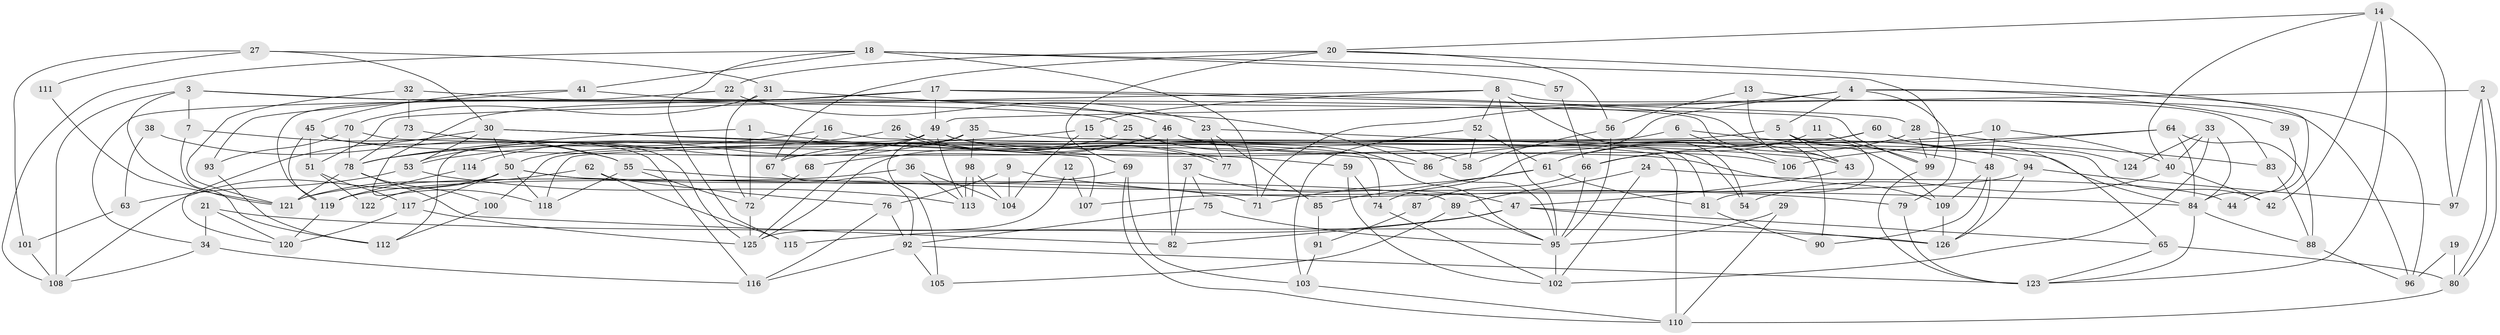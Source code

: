 // coarse degree distribution, {3: 0.13157894736842105, 4: 0.27631578947368424, 5: 0.23684210526315788, 6: 0.15789473684210525, 9: 0.02631578947368421, 7: 0.039473684210526314, 8: 0.06578947368421052, 2: 0.05263157894736842, 13: 0.013157894736842105}
// Generated by graph-tools (version 1.1) at 2025/37/03/04/25 23:37:15]
// undirected, 126 vertices, 252 edges
graph export_dot {
  node [color=gray90,style=filled];
  1;
  2;
  3;
  4;
  5;
  6;
  7;
  8;
  9;
  10;
  11;
  12;
  13;
  14;
  15;
  16;
  17;
  18;
  19;
  20;
  21;
  22;
  23;
  24;
  25;
  26;
  27;
  28;
  29;
  30;
  31;
  32;
  33;
  34;
  35;
  36;
  37;
  38;
  39;
  40;
  41;
  42;
  43;
  44;
  45;
  46;
  47;
  48;
  49;
  50;
  51;
  52;
  53;
  54;
  55;
  56;
  57;
  58;
  59;
  60;
  61;
  62;
  63;
  64;
  65;
  66;
  67;
  68;
  69;
  70;
  71;
  72;
  73;
  74;
  75;
  76;
  77;
  78;
  79;
  80;
  81;
  82;
  83;
  84;
  85;
  86;
  87;
  88;
  89;
  90;
  91;
  92;
  93;
  94;
  95;
  96;
  97;
  98;
  99;
  100;
  101;
  102;
  103;
  104;
  105;
  106;
  107;
  108;
  109;
  110;
  111;
  112;
  113;
  114;
  115;
  116;
  117;
  118;
  119;
  120;
  121;
  122;
  123;
  124;
  125;
  126;
  1 -- 78;
  1 -- 72;
  1 -- 86;
  2 -- 80;
  2 -- 80;
  2 -- 49;
  2 -- 97;
  3 -- 25;
  3 -- 121;
  3 -- 7;
  3 -- 99;
  3 -- 108;
  4 -- 5;
  4 -- 71;
  4 -- 39;
  4 -- 74;
  4 -- 79;
  4 -- 96;
  5 -- 43;
  5 -- 109;
  5 -- 81;
  5 -- 100;
  6 -- 48;
  6 -- 125;
  6 -- 106;
  7 -- 112;
  7 -- 55;
  8 -- 83;
  8 -- 15;
  8 -- 51;
  8 -- 52;
  8 -- 54;
  8 -- 95;
  9 -- 76;
  9 -- 79;
  9 -- 104;
  10 -- 40;
  10 -- 86;
  10 -- 48;
  11 -- 66;
  11 -- 99;
  12 -- 107;
  12 -- 125;
  13 -- 43;
  13 -- 56;
  13 -- 96;
  14 -- 97;
  14 -- 123;
  14 -- 20;
  14 -- 40;
  14 -- 42;
  15 -- 53;
  15 -- 104;
  15 -- 110;
  16 -- 74;
  16 -- 78;
  16 -- 67;
  17 -- 28;
  17 -- 49;
  17 -- 34;
  17 -- 43;
  17 -- 118;
  18 -- 115;
  18 -- 108;
  18 -- 41;
  18 -- 57;
  18 -- 71;
  18 -- 99;
  19 -- 80;
  19 -- 96;
  20 -- 67;
  20 -- 22;
  20 -- 44;
  20 -- 56;
  20 -- 69;
  21 -- 126;
  21 -- 34;
  21 -- 120;
  22 -- 119;
  22 -- 23;
  23 -- 43;
  23 -- 77;
  23 -- 85;
  24 -- 102;
  24 -- 89;
  24 -- 44;
  25 -- 50;
  25 -- 81;
  25 -- 58;
  26 -- 78;
  26 -- 77;
  26 -- 77;
  27 -- 31;
  27 -- 30;
  27 -- 101;
  27 -- 111;
  28 -- 99;
  28 -- 61;
  28 -- 83;
  29 -- 95;
  29 -- 110;
  30 -- 120;
  30 -- 50;
  30 -- 53;
  30 -- 59;
  30 -- 107;
  31 -- 86;
  31 -- 70;
  31 -- 72;
  32 -- 46;
  32 -- 73;
  32 -- 121;
  33 -- 102;
  33 -- 84;
  33 -- 40;
  33 -- 124;
  34 -- 108;
  34 -- 116;
  35 -- 42;
  35 -- 98;
  35 -- 105;
  35 -- 114;
  36 -- 113;
  36 -- 119;
  36 -- 104;
  37 -- 82;
  37 -- 75;
  37 -- 47;
  38 -- 55;
  38 -- 63;
  39 -- 84;
  40 -- 42;
  40 -- 54;
  41 -- 90;
  41 -- 45;
  41 -- 93;
  43 -- 47;
  45 -- 51;
  45 -- 109;
  45 -- 116;
  45 -- 119;
  46 -- 67;
  46 -- 54;
  46 -- 68;
  46 -- 82;
  46 -- 106;
  47 -- 82;
  47 -- 65;
  47 -- 115;
  47 -- 126;
  48 -- 109;
  48 -- 90;
  48 -- 126;
  49 -- 113;
  49 -- 95;
  49 -- 53;
  49 -- 94;
  49 -- 112;
  49 -- 125;
  50 -- 89;
  50 -- 118;
  50 -- 71;
  50 -- 108;
  50 -- 117;
  50 -- 122;
  51 -- 117;
  51 -- 122;
  52 -- 103;
  52 -- 58;
  52 -- 61;
  53 -- 63;
  53 -- 113;
  55 -- 118;
  55 -- 72;
  55 -- 84;
  56 -- 58;
  56 -- 95;
  57 -- 66;
  59 -- 74;
  59 -- 102;
  60 -- 65;
  60 -- 61;
  60 -- 118;
  60 -- 124;
  61 -- 71;
  61 -- 81;
  61 -- 85;
  62 -- 121;
  62 -- 76;
  62 -- 115;
  63 -- 101;
  64 -- 84;
  64 -- 106;
  64 -- 66;
  64 -- 88;
  65 -- 123;
  65 -- 80;
  66 -- 95;
  66 -- 87;
  67 -- 92;
  68 -- 72;
  69 -- 110;
  69 -- 103;
  69 -- 121;
  70 -- 84;
  70 -- 78;
  70 -- 93;
  72 -- 125;
  73 -- 78;
  73 -- 125;
  74 -- 102;
  75 -- 92;
  75 -- 95;
  76 -- 116;
  76 -- 92;
  78 -- 121;
  78 -- 100;
  78 -- 82;
  79 -- 123;
  80 -- 110;
  81 -- 90;
  83 -- 88;
  84 -- 88;
  84 -- 123;
  85 -- 91;
  86 -- 95;
  87 -- 91;
  88 -- 96;
  89 -- 105;
  89 -- 95;
  91 -- 103;
  92 -- 116;
  92 -- 123;
  92 -- 105;
  93 -- 112;
  94 -- 126;
  94 -- 97;
  94 -- 107;
  95 -- 102;
  98 -- 113;
  98 -- 113;
  98 -- 104;
  99 -- 123;
  100 -- 112;
  101 -- 108;
  103 -- 110;
  109 -- 126;
  111 -- 121;
  114 -- 119;
  117 -- 125;
  117 -- 120;
  119 -- 120;
}
